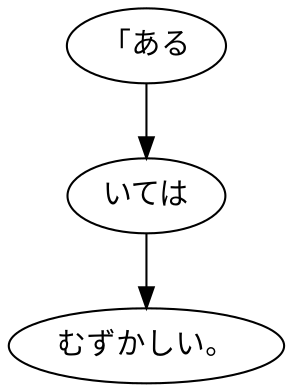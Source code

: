 digraph graph6043 {
	node0 [label="「ある"];
	node1 [label="いては"];
	node2 [label="むずかしい。"];
	node0 -> node1;
	node1 -> node2;
}
